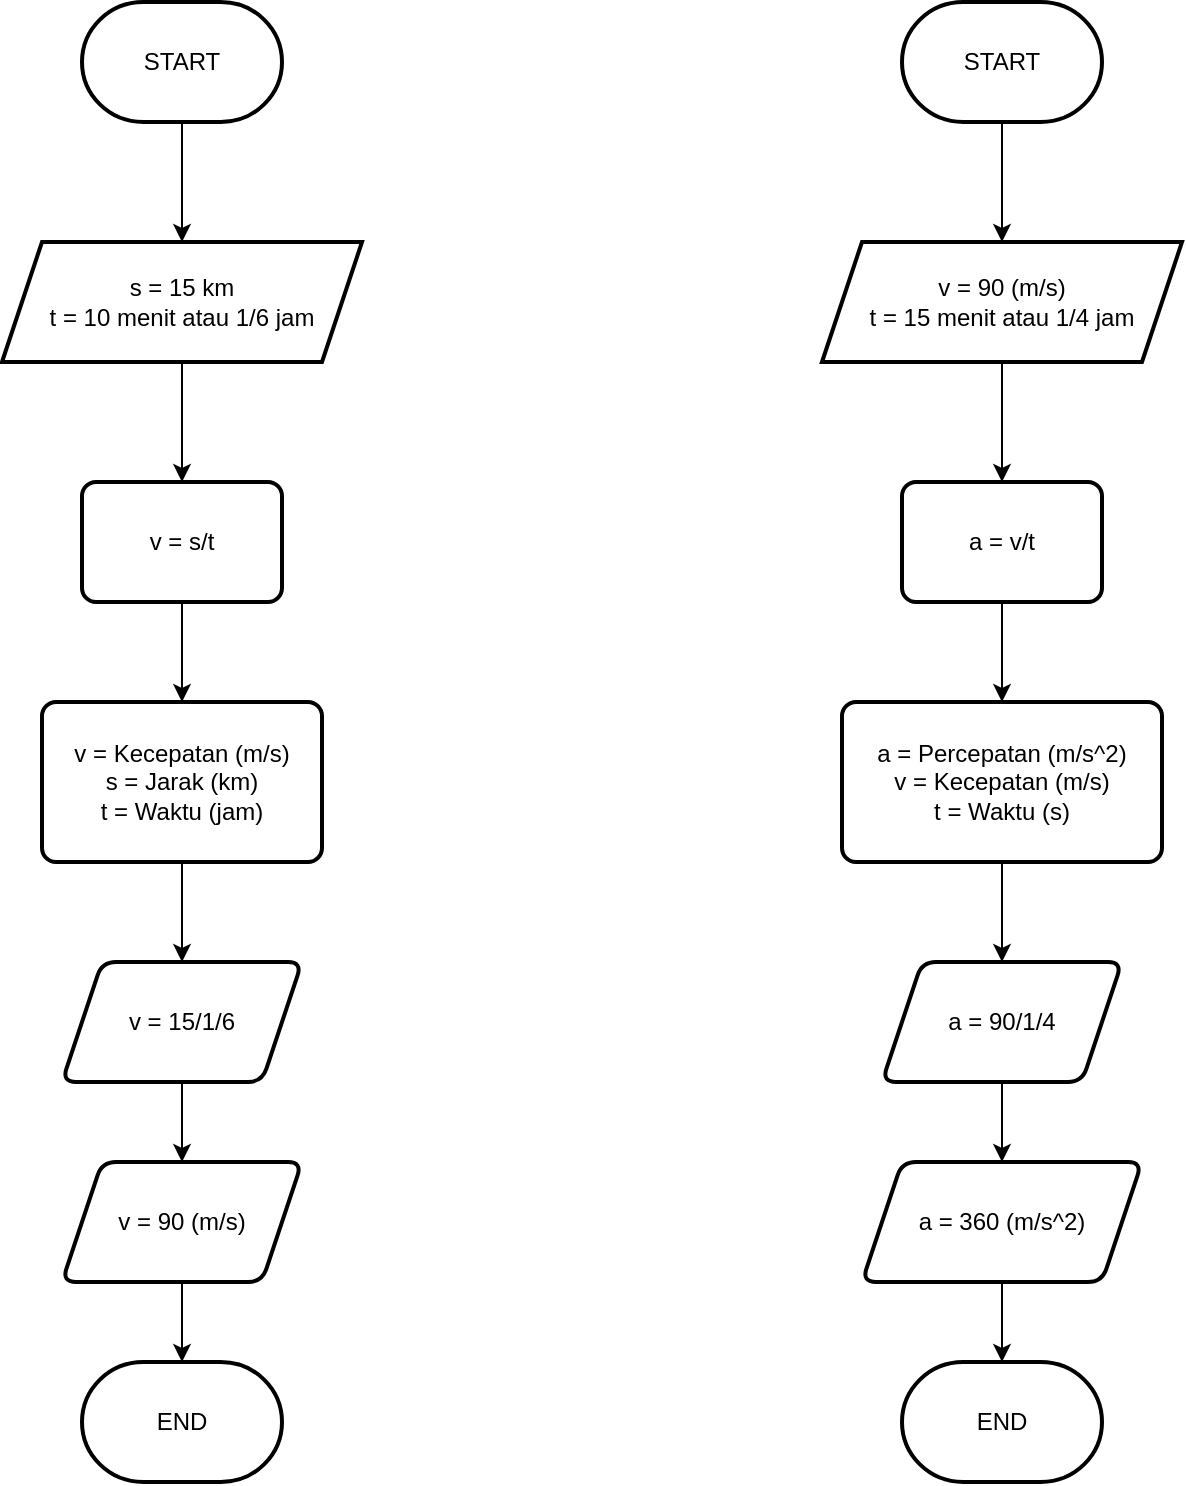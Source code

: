 <mxfile version="22.1.7" type="github">
  <diagram name="Halaman-1" id="Fd3C7OAZHPI9BMx9mDI5">
    <mxGraphModel dx="1257" dy="637" grid="1" gridSize="10" guides="1" tooltips="1" connect="1" arrows="1" fold="1" page="1" pageScale="1" pageWidth="827" pageHeight="1169" math="0" shadow="0">
      <root>
        <mxCell id="0" />
        <mxCell id="1" parent="0" />
        <mxCell id="AQYMuwVLcjyTu9FVadUK-3" value="" style="edgeStyle=orthogonalEdgeStyle;rounded=0;orthogonalLoop=1;jettySize=auto;html=1;" edge="1" parent="1" source="AQYMuwVLcjyTu9FVadUK-1" target="AQYMuwVLcjyTu9FVadUK-2">
          <mxGeometry relative="1" as="geometry" />
        </mxCell>
        <mxCell id="AQYMuwVLcjyTu9FVadUK-1" value="START" style="strokeWidth=2;html=1;shape=mxgraph.flowchart.terminator;whiteSpace=wrap;" vertex="1" parent="1">
          <mxGeometry x="160" y="90" width="100" height="60" as="geometry" />
        </mxCell>
        <mxCell id="AQYMuwVLcjyTu9FVadUK-5" value="" style="edgeStyle=orthogonalEdgeStyle;rounded=0;orthogonalLoop=1;jettySize=auto;html=1;" edge="1" parent="1" source="AQYMuwVLcjyTu9FVadUK-2" target="AQYMuwVLcjyTu9FVadUK-4">
          <mxGeometry relative="1" as="geometry" />
        </mxCell>
        <mxCell id="AQYMuwVLcjyTu9FVadUK-2" value="s = 15 km&lt;br&gt;t = 10 menit atau 1/6 jam" style="shape=parallelogram;perimeter=parallelogramPerimeter;whiteSpace=wrap;html=1;fixedSize=1;strokeWidth=2;" vertex="1" parent="1">
          <mxGeometry x="120" y="210" width="180" height="60" as="geometry" />
        </mxCell>
        <mxCell id="AQYMuwVLcjyTu9FVadUK-7" value="" style="edgeStyle=orthogonalEdgeStyle;rounded=0;orthogonalLoop=1;jettySize=auto;html=1;" edge="1" parent="1" source="AQYMuwVLcjyTu9FVadUK-4" target="AQYMuwVLcjyTu9FVadUK-6">
          <mxGeometry relative="1" as="geometry" />
        </mxCell>
        <mxCell id="AQYMuwVLcjyTu9FVadUK-4" value="v = s/t" style="rounded=1;whiteSpace=wrap;html=1;absoluteArcSize=1;arcSize=14;strokeWidth=2;" vertex="1" parent="1">
          <mxGeometry x="160" y="330" width="100" height="60" as="geometry" />
        </mxCell>
        <mxCell id="AQYMuwVLcjyTu9FVadUK-9" value="" style="edgeStyle=orthogonalEdgeStyle;rounded=0;orthogonalLoop=1;jettySize=auto;html=1;" edge="1" parent="1" source="AQYMuwVLcjyTu9FVadUK-6" target="AQYMuwVLcjyTu9FVadUK-8">
          <mxGeometry relative="1" as="geometry" />
        </mxCell>
        <mxCell id="AQYMuwVLcjyTu9FVadUK-6" value="v = Kecepatan (m/s)&lt;br&gt;s = Jarak (km)&lt;br&gt;t = Waktu (jam)" style="rounded=1;whiteSpace=wrap;html=1;absoluteArcSize=1;arcSize=14;strokeWidth=2;glass=0;" vertex="1" parent="1">
          <mxGeometry x="140" y="440" width="140" height="80" as="geometry" />
        </mxCell>
        <mxCell id="AQYMuwVLcjyTu9FVadUK-11" value="" style="edgeStyle=orthogonalEdgeStyle;rounded=0;orthogonalLoop=1;jettySize=auto;html=1;" edge="1" parent="1" source="AQYMuwVLcjyTu9FVadUK-8" target="AQYMuwVLcjyTu9FVadUK-10">
          <mxGeometry relative="1" as="geometry" />
        </mxCell>
        <mxCell id="AQYMuwVLcjyTu9FVadUK-8" value="v = 15/1/6" style="shape=parallelogram;perimeter=parallelogramPerimeter;whiteSpace=wrap;html=1;fixedSize=1;rounded=1;arcSize=14;strokeWidth=2;glass=0;" vertex="1" parent="1">
          <mxGeometry x="150" y="570" width="120" height="60" as="geometry" />
        </mxCell>
        <mxCell id="AQYMuwVLcjyTu9FVadUK-13" value="" style="edgeStyle=orthogonalEdgeStyle;rounded=0;orthogonalLoop=1;jettySize=auto;html=1;" edge="1" parent="1" source="AQYMuwVLcjyTu9FVadUK-10" target="AQYMuwVLcjyTu9FVadUK-12">
          <mxGeometry relative="1" as="geometry" />
        </mxCell>
        <mxCell id="AQYMuwVLcjyTu9FVadUK-10" value="v = 90 (m/s)" style="shape=parallelogram;perimeter=parallelogramPerimeter;whiteSpace=wrap;html=1;fixedSize=1;rounded=1;arcSize=14;strokeWidth=2;glass=0;" vertex="1" parent="1">
          <mxGeometry x="150" y="670" width="120" height="60" as="geometry" />
        </mxCell>
        <mxCell id="AQYMuwVLcjyTu9FVadUK-12" value="END" style="strokeWidth=2;html=1;shape=mxgraph.flowchart.terminator;whiteSpace=wrap;" vertex="1" parent="1">
          <mxGeometry x="160" y="770" width="100" height="60" as="geometry" />
        </mxCell>
        <mxCell id="AQYMuwVLcjyTu9FVadUK-14" value="" style="edgeStyle=orthogonalEdgeStyle;rounded=0;orthogonalLoop=1;jettySize=auto;html=1;" edge="1" parent="1" source="AQYMuwVLcjyTu9FVadUK-15" target="AQYMuwVLcjyTu9FVadUK-17">
          <mxGeometry relative="1" as="geometry" />
        </mxCell>
        <mxCell id="AQYMuwVLcjyTu9FVadUK-15" value="START" style="strokeWidth=2;html=1;shape=mxgraph.flowchart.terminator;whiteSpace=wrap;" vertex="1" parent="1">
          <mxGeometry x="570" y="90" width="100" height="60" as="geometry" />
        </mxCell>
        <mxCell id="AQYMuwVLcjyTu9FVadUK-16" value="" style="edgeStyle=orthogonalEdgeStyle;rounded=0;orthogonalLoop=1;jettySize=auto;html=1;" edge="1" parent="1" source="AQYMuwVLcjyTu9FVadUK-17" target="AQYMuwVLcjyTu9FVadUK-19">
          <mxGeometry relative="1" as="geometry" />
        </mxCell>
        <mxCell id="AQYMuwVLcjyTu9FVadUK-17" value="v = 90 (m/s)&lt;br&gt;t = 15 menit atau 1/4 jam" style="shape=parallelogram;perimeter=parallelogramPerimeter;whiteSpace=wrap;html=1;fixedSize=1;strokeWidth=2;" vertex="1" parent="1">
          <mxGeometry x="530" y="210" width="180" height="60" as="geometry" />
        </mxCell>
        <mxCell id="AQYMuwVLcjyTu9FVadUK-18" value="" style="edgeStyle=orthogonalEdgeStyle;rounded=0;orthogonalLoop=1;jettySize=auto;html=1;" edge="1" parent="1" source="AQYMuwVLcjyTu9FVadUK-19" target="AQYMuwVLcjyTu9FVadUK-21">
          <mxGeometry relative="1" as="geometry" />
        </mxCell>
        <mxCell id="AQYMuwVLcjyTu9FVadUK-19" value="a = v/t" style="rounded=1;whiteSpace=wrap;html=1;absoluteArcSize=1;arcSize=14;strokeWidth=2;" vertex="1" parent="1">
          <mxGeometry x="570" y="330" width="100" height="60" as="geometry" />
        </mxCell>
        <mxCell id="AQYMuwVLcjyTu9FVadUK-20" value="" style="edgeStyle=orthogonalEdgeStyle;rounded=0;orthogonalLoop=1;jettySize=auto;html=1;" edge="1" parent="1" source="AQYMuwVLcjyTu9FVadUK-21" target="AQYMuwVLcjyTu9FVadUK-23">
          <mxGeometry relative="1" as="geometry" />
        </mxCell>
        <mxCell id="AQYMuwVLcjyTu9FVadUK-21" value="a = Percepatan (m/s^2)&lt;br&gt;v = Kecepatan (m/s)&lt;br&gt;t = Waktu (s)" style="rounded=1;whiteSpace=wrap;html=1;absoluteArcSize=1;arcSize=14;strokeWidth=2;glass=0;" vertex="1" parent="1">
          <mxGeometry x="540" y="440" width="160" height="80" as="geometry" />
        </mxCell>
        <mxCell id="AQYMuwVLcjyTu9FVadUK-22" value="" style="edgeStyle=orthogonalEdgeStyle;rounded=0;orthogonalLoop=1;jettySize=auto;html=1;" edge="1" parent="1" source="AQYMuwVLcjyTu9FVadUK-23" target="AQYMuwVLcjyTu9FVadUK-25">
          <mxGeometry relative="1" as="geometry" />
        </mxCell>
        <mxCell id="AQYMuwVLcjyTu9FVadUK-23" value="a = 90/1/4" style="shape=parallelogram;perimeter=parallelogramPerimeter;whiteSpace=wrap;html=1;fixedSize=1;rounded=1;arcSize=14;strokeWidth=2;glass=0;" vertex="1" parent="1">
          <mxGeometry x="560" y="570" width="120" height="60" as="geometry" />
        </mxCell>
        <mxCell id="AQYMuwVLcjyTu9FVadUK-24" value="" style="edgeStyle=orthogonalEdgeStyle;rounded=0;orthogonalLoop=1;jettySize=auto;html=1;" edge="1" parent="1" source="AQYMuwVLcjyTu9FVadUK-25" target="AQYMuwVLcjyTu9FVadUK-26">
          <mxGeometry relative="1" as="geometry" />
        </mxCell>
        <mxCell id="AQYMuwVLcjyTu9FVadUK-25" value="a = 360 (m/s^2)" style="shape=parallelogram;perimeter=parallelogramPerimeter;whiteSpace=wrap;html=1;fixedSize=1;rounded=1;arcSize=14;strokeWidth=2;glass=0;" vertex="1" parent="1">
          <mxGeometry x="550" y="670" width="140" height="60" as="geometry" />
        </mxCell>
        <mxCell id="AQYMuwVLcjyTu9FVadUK-26" value="END" style="strokeWidth=2;html=1;shape=mxgraph.flowchart.terminator;whiteSpace=wrap;" vertex="1" parent="1">
          <mxGeometry x="570" y="770" width="100" height="60" as="geometry" />
        </mxCell>
      </root>
    </mxGraphModel>
  </diagram>
</mxfile>
